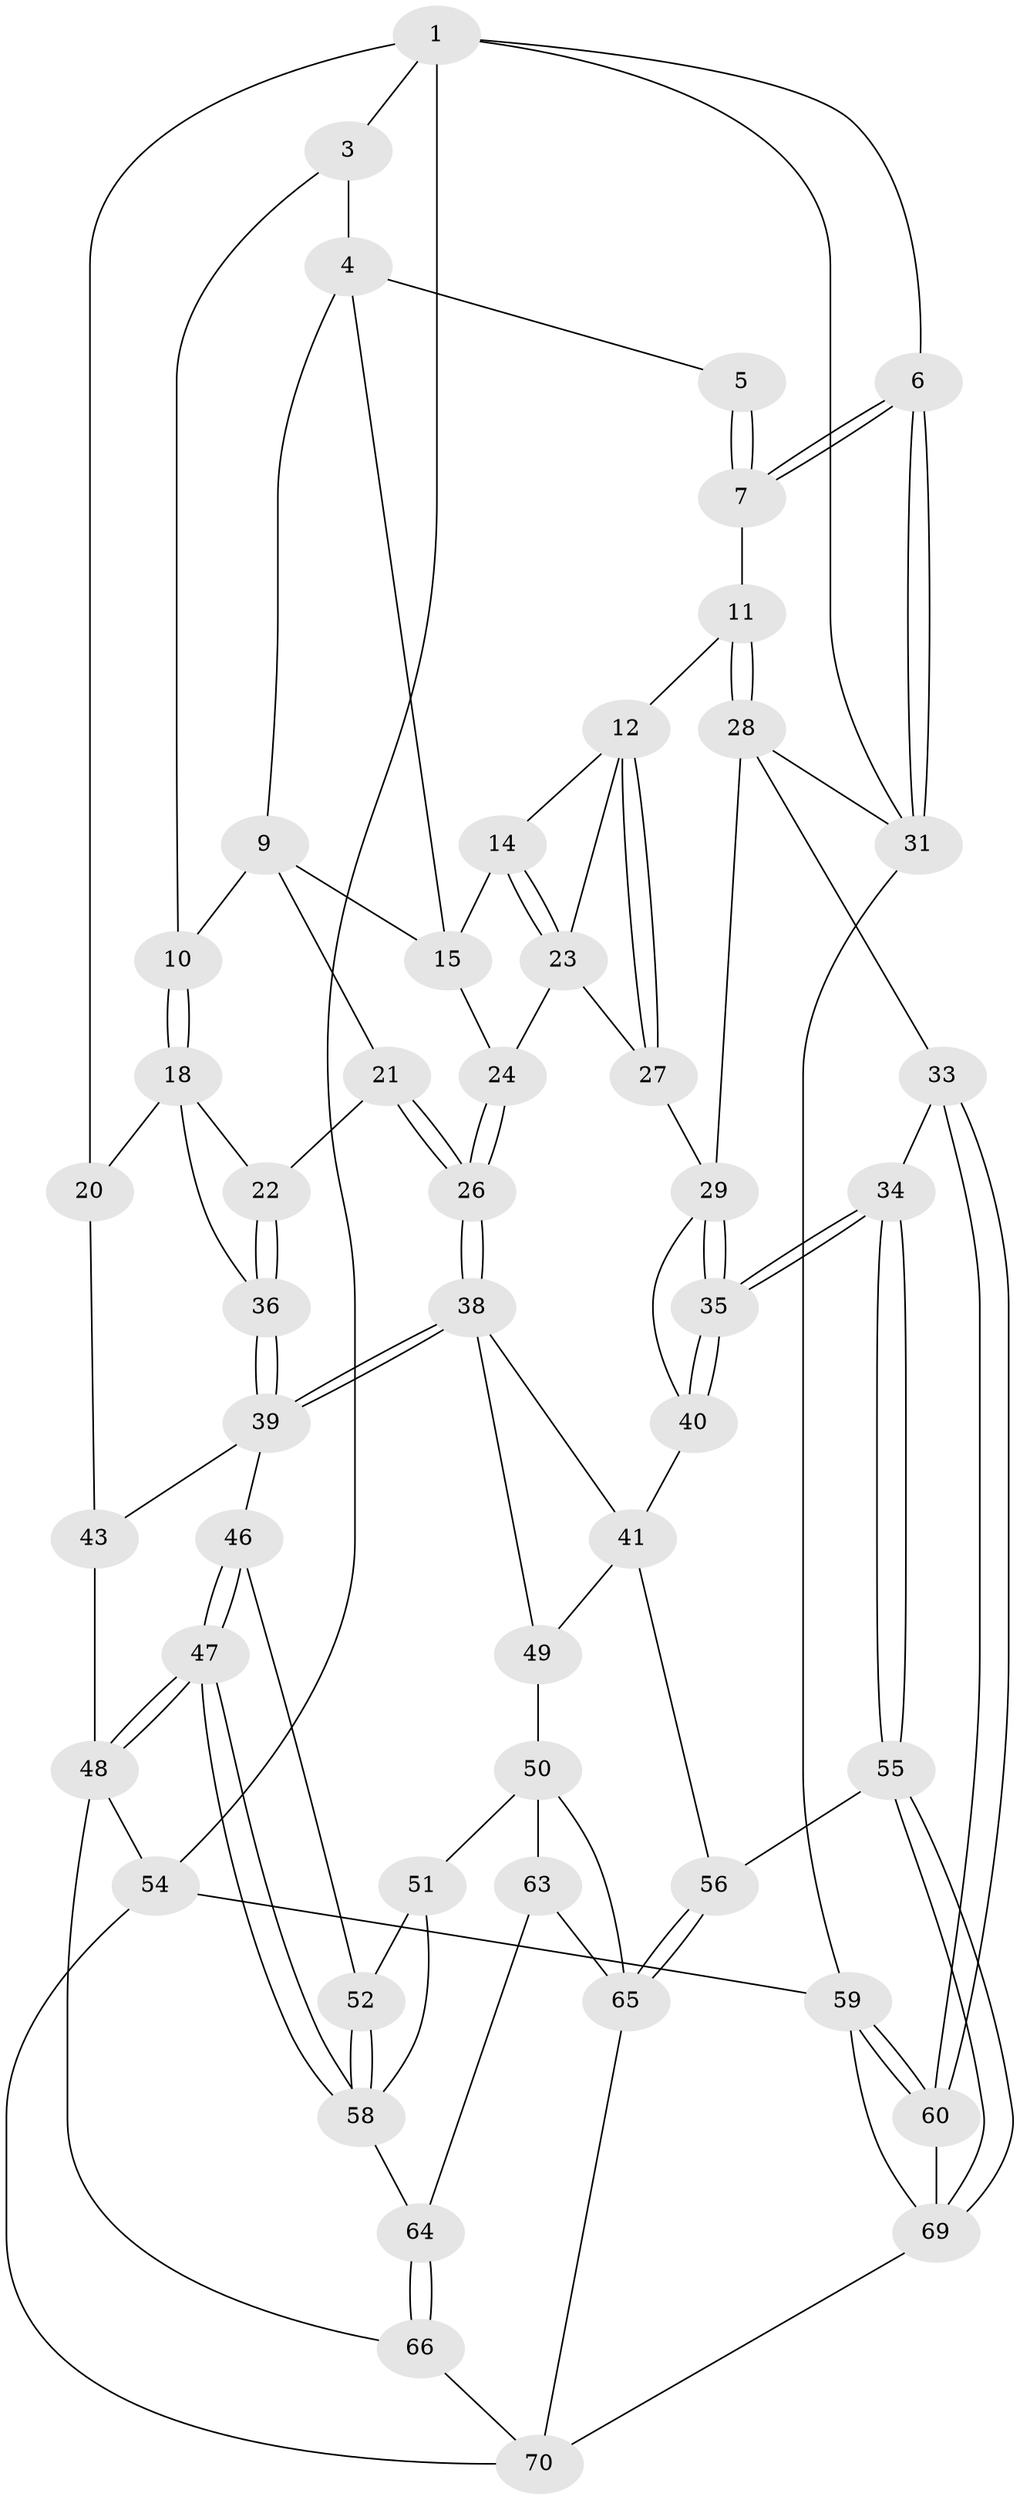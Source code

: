 // Generated by graph-tools (version 1.1) at 2025/24/03/03/25 07:24:38]
// undirected, 51 vertices, 113 edges
graph export_dot {
graph [start="1"]
  node [color=gray90,style=filled];
  1 [pos="+0.883636014507861+0",super="+2"];
  3 [pos="+0+0"];
  4 [pos="+0.3897742853323311+0",super="+8"];
  5 [pos="+0.7347287731764253+0"];
  6 [pos="+0.835898419592818+0.1637625485481304"];
  7 [pos="+0.6553686031188374+0.17554509516840783"];
  9 [pos="+0.1484891971636304+0.1349228610147045",super="+17"];
  10 [pos="+0.11684710051058027+0.13969039269026437"];
  11 [pos="+0.651798897908262+0.17664892185439274"];
  12 [pos="+0.6419905094200031+0.17634839071637404",super="+13"];
  14 [pos="+0.41197502579194484+0.04264775505971604"];
  15 [pos="+0.40400021745192666+0.034536848881327936",super="+16"];
  18 [pos="+0.06539271691802358+0.17689515857441862",super="+19"];
  20 [pos="+0+0.2572560656143016"];
  21 [pos="+0.19662643731075483+0.2545214291169106"];
  22 [pos="+0.14833022535786547+0.342264359270681"];
  23 [pos="+0.4724332736250977+0.3411238435562424",super="+25"];
  24 [pos="+0.3199902950640855+0.34043770876197144"];
  26 [pos="+0.29989553967468646+0.3657371813375433"];
  27 [pos="+0.5285904301130544+0.3827988470121346"];
  28 [pos="+0.6869892780593466+0.34156683026380497",super="+32"];
  29 [pos="+0.6858226973251915+0.3424612312811689",super="+30"];
  31 [pos="+1+0.38899464324052097"];
  33 [pos="+1+0.5756193812874032"];
  34 [pos="+0.7260813722370753+0.6157441554099657"];
  35 [pos="+0.7033548724029642+0.5989119253321911"];
  36 [pos="+0.15045050311734404+0.41961885807733984",super="+37"];
  38 [pos="+0.24108787261610146+0.46555216146691125",super="+42"];
  39 [pos="+0.1770393500530972+0.4501041627245247",super="+44"];
  40 [pos="+0.5436339927072008+0.49361526707505243"];
  41 [pos="+0.5309676382022144+0.4991138827034326",super="+57"];
  43 [pos="+0.013788869058472712+0.5076870582222368",super="+45"];
  46 [pos="+0.12378089381736183+0.5185582990898521"];
  47 [pos="+0+0.6938950125845125"];
  48 [pos="+0+0.7003862468059411",super="+53"];
  49 [pos="+0.2761305940976713+0.6178046370703721"];
  50 [pos="+0.2286345899223636+0.6551992710840457",super="+62"];
  51 [pos="+0.19024314029587347+0.6723370790037579"];
  52 [pos="+0.0907075215268538+0.6382719920101467"];
  54 [pos="+0+1"];
  55 [pos="+0.6031490344941319+0.7916640620736156"];
  56 [pos="+0.41521835371578664+0.784254574278148"];
  58 [pos="+0+0.6988374483249983",super="+61"];
  59 [pos="+1+1",super="+73"];
  60 [pos="+1+0.6091313223407506",super="+68"];
  63 [pos="+0.1865038215410398+0.8323802966473455"];
  64 [pos="+0.14874789042443054+0.8345910953888461"];
  65 [pos="+0.38648869333993097+0.8264103647228823",super="+67"];
  66 [pos="+0.11240206848695182+0.9120907240873927"];
  69 [pos="+0.6172705570166263+0.8328674457933903",super="+72"];
  70 [pos="+0.3440014152593164+1",super="+71"];
  1 -- 6;
  1 -- 31;
  1 -- 3;
  1 -- 20;
  1 -- 54;
  3 -- 4;
  3 -- 10;
  4 -- 5;
  4 -- 9;
  4 -- 15;
  5 -- 7;
  5 -- 7;
  6 -- 7;
  6 -- 7;
  6 -- 31;
  6 -- 31;
  7 -- 11;
  9 -- 10;
  9 -- 21;
  9 -- 15;
  10 -- 18;
  10 -- 18;
  11 -- 12;
  11 -- 28;
  11 -- 28;
  12 -- 27;
  12 -- 27;
  12 -- 14;
  12 -- 23;
  14 -- 15;
  14 -- 23;
  14 -- 23;
  15 -- 24;
  18 -- 22;
  18 -- 20;
  18 -- 36;
  20 -- 43;
  21 -- 22;
  21 -- 26;
  21 -- 26;
  22 -- 36;
  22 -- 36;
  23 -- 24;
  23 -- 27;
  24 -- 26;
  24 -- 26;
  26 -- 38;
  26 -- 38;
  27 -- 29;
  28 -- 29;
  28 -- 33;
  28 -- 31;
  29 -- 35;
  29 -- 35;
  29 -- 40;
  31 -- 59;
  33 -- 34;
  33 -- 60;
  33 -- 60;
  34 -- 35;
  34 -- 35;
  34 -- 55;
  34 -- 55;
  35 -- 40;
  35 -- 40;
  36 -- 39;
  36 -- 39;
  38 -- 39;
  38 -- 39;
  38 -- 41;
  38 -- 49;
  39 -- 43;
  39 -- 46;
  40 -- 41;
  41 -- 56;
  41 -- 49;
  43 -- 48;
  46 -- 47;
  46 -- 47;
  46 -- 52;
  47 -- 48;
  47 -- 48;
  47 -- 58;
  47 -- 58;
  48 -- 66;
  48 -- 54;
  49 -- 50;
  50 -- 51;
  50 -- 65;
  50 -- 63;
  51 -- 52;
  51 -- 58;
  52 -- 58;
  52 -- 58;
  54 -- 59;
  54 -- 70;
  55 -- 56;
  55 -- 69;
  55 -- 69;
  56 -- 65;
  56 -- 65;
  58 -- 64;
  59 -- 60 [weight=2];
  59 -- 60;
  59 -- 69;
  60 -- 69;
  63 -- 64;
  63 -- 65;
  64 -- 66;
  64 -- 66;
  65 -- 70;
  66 -- 70;
  69 -- 70;
}
